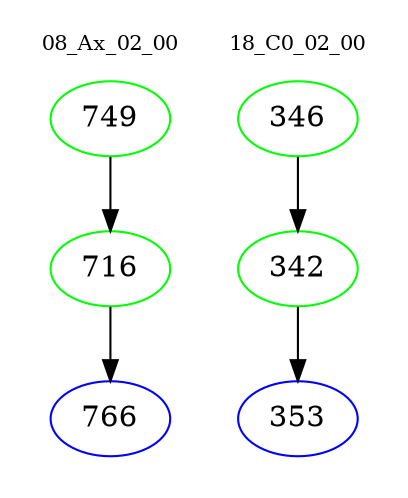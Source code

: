 digraph{
subgraph cluster_0 {
color = white
label = "08_Ax_02_00";
fontsize=10;
T0_749 [label="749", color="green"]
T0_749 -> T0_716 [color="black"]
T0_716 [label="716", color="green"]
T0_716 -> T0_766 [color="black"]
T0_766 [label="766", color="blue"]
}
subgraph cluster_1 {
color = white
label = "18_C0_02_00";
fontsize=10;
T1_346 [label="346", color="green"]
T1_346 -> T1_342 [color="black"]
T1_342 [label="342", color="green"]
T1_342 -> T1_353 [color="black"]
T1_353 [label="353", color="blue"]
}
}
